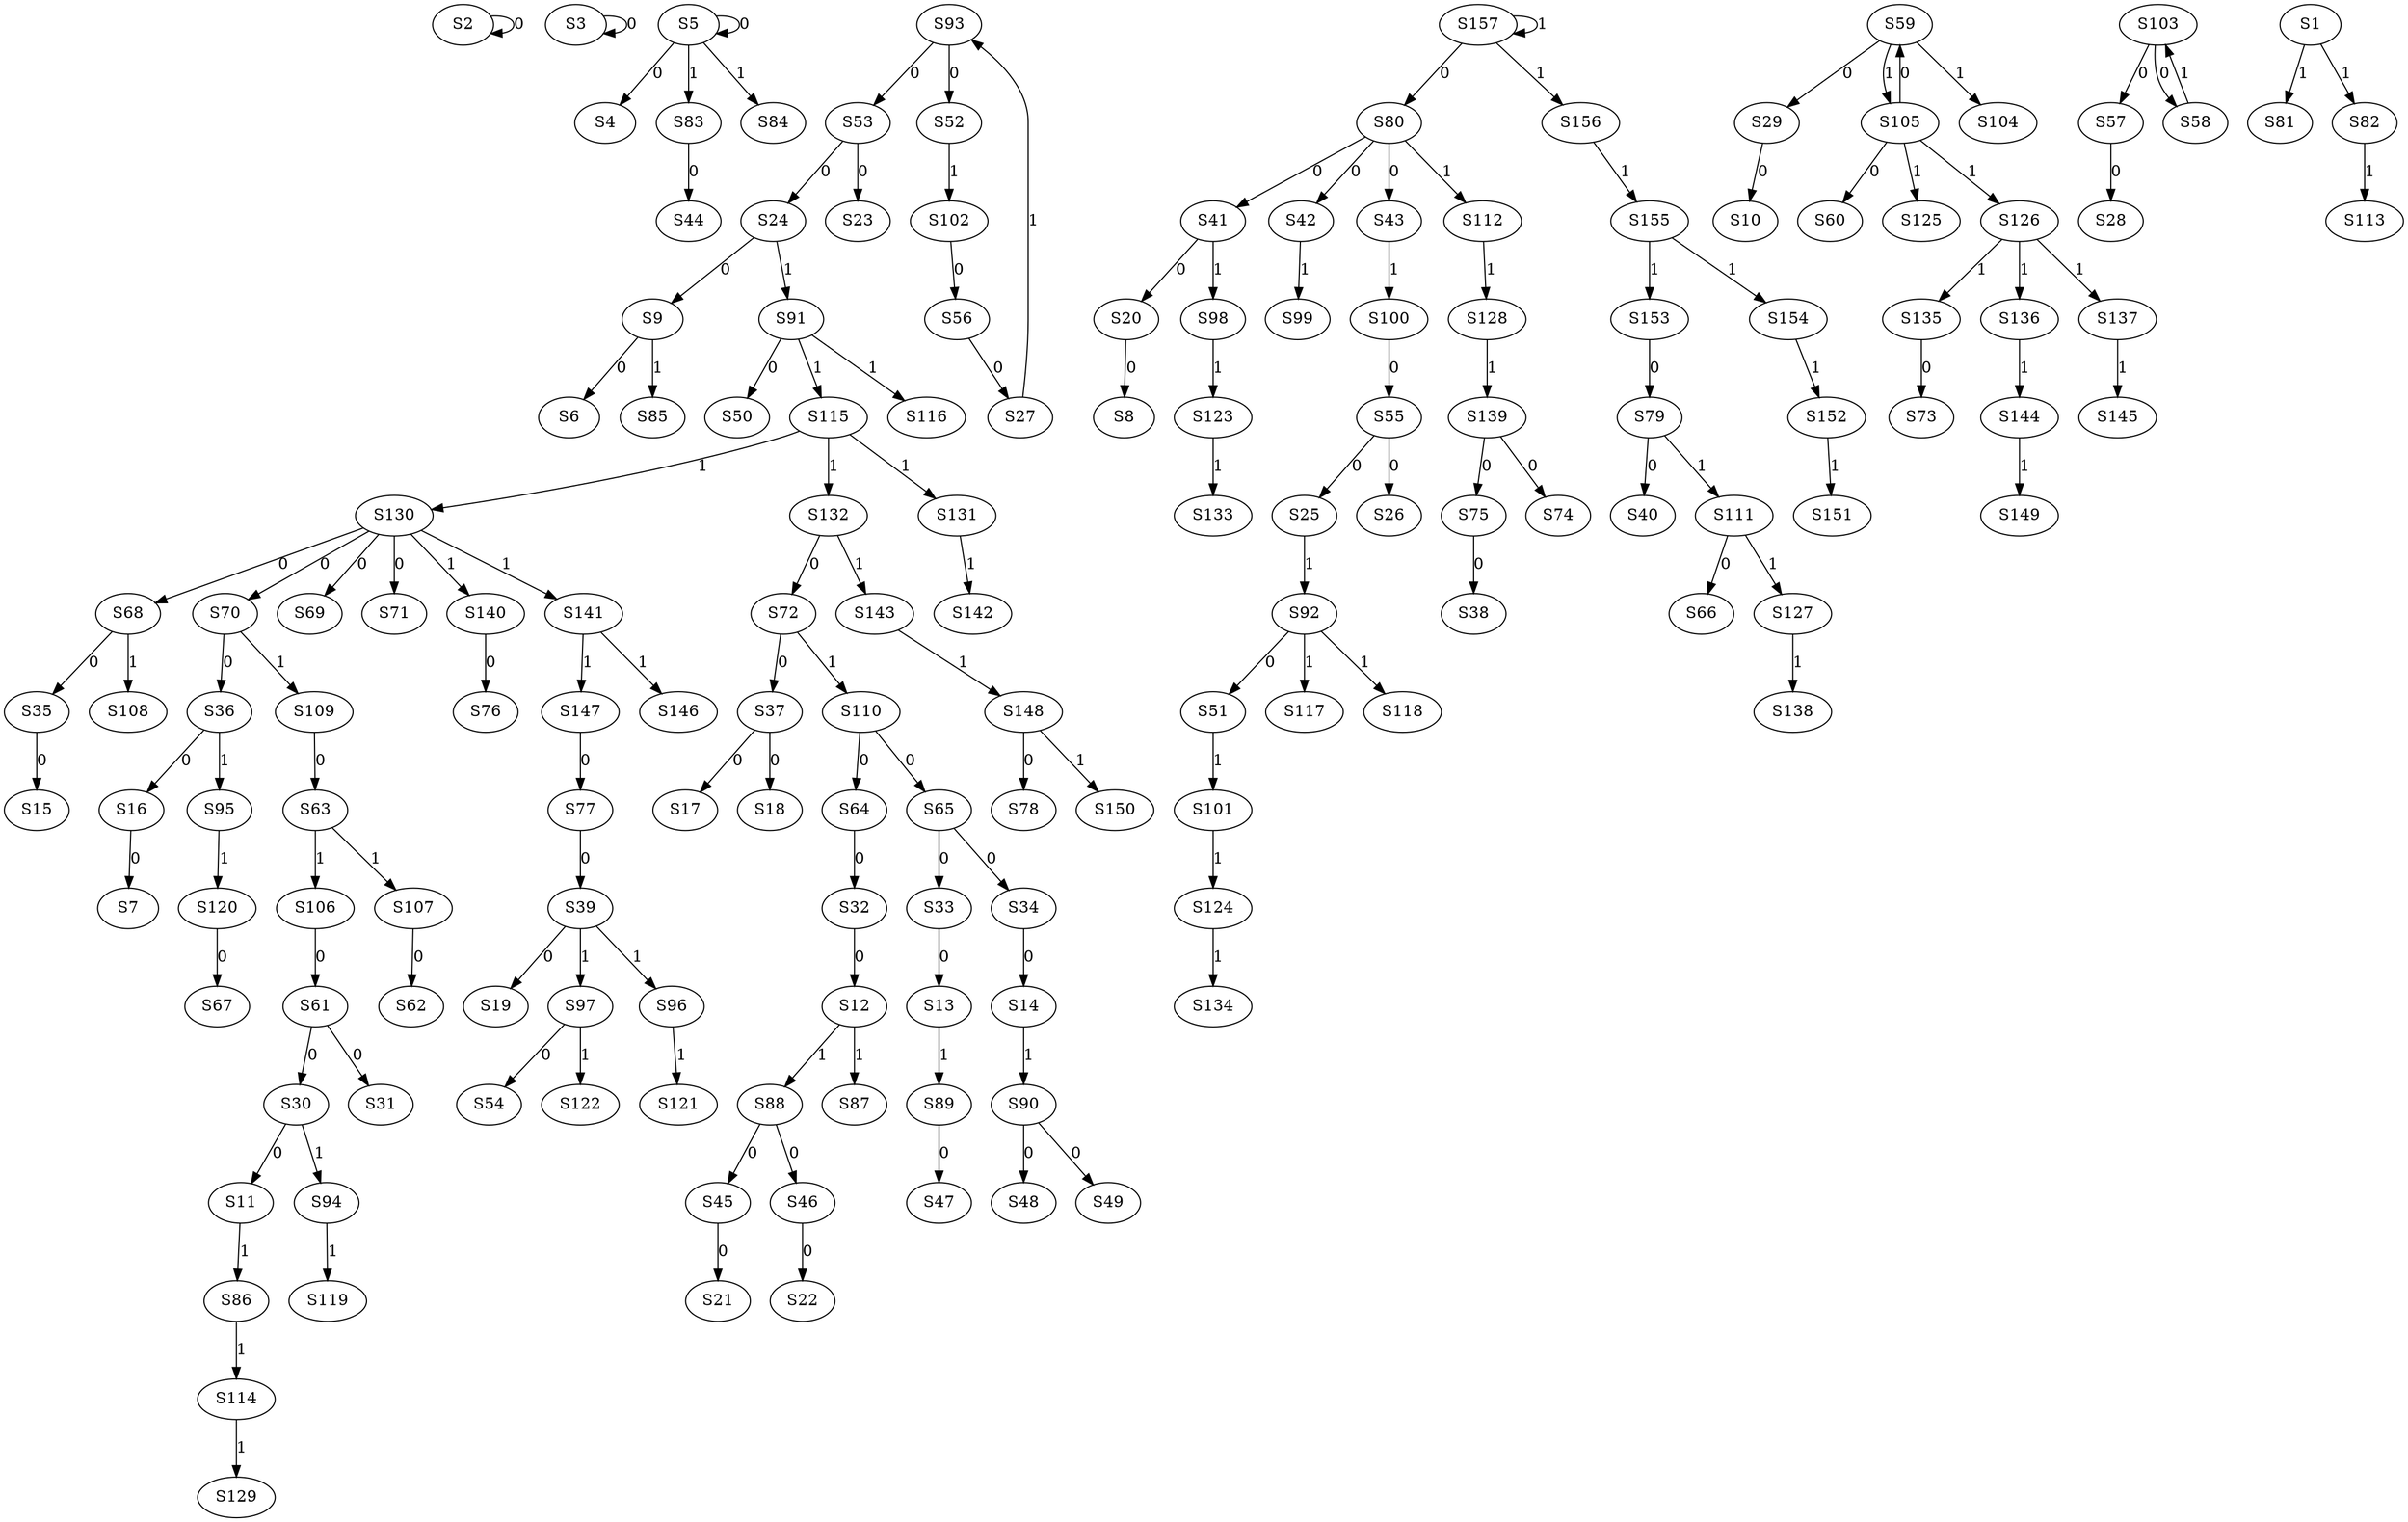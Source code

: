 strict digraph {
	S2 -> S2 [ label = 0 ];
	S3 -> S3 [ label = 0 ];
	S5 -> S4 [ label = 0 ];
	S5 -> S5 [ label = 0 ];
	S9 -> S6 [ label = 0 ];
	S16 -> S7 [ label = 0 ];
	S20 -> S8 [ label = 0 ];
	S24 -> S9 [ label = 0 ];
	S29 -> S10 [ label = 0 ];
	S30 -> S11 [ label = 0 ];
	S32 -> S12 [ label = 0 ];
	S33 -> S13 [ label = 0 ];
	S34 -> S14 [ label = 0 ];
	S35 -> S15 [ label = 0 ];
	S36 -> S16 [ label = 0 ];
	S37 -> S17 [ label = 0 ];
	S37 -> S18 [ label = 0 ];
	S39 -> S19 [ label = 0 ];
	S41 -> S20 [ label = 0 ];
	S45 -> S21 [ label = 0 ];
	S46 -> S22 [ label = 0 ];
	S53 -> S23 [ label = 0 ];
	S53 -> S24 [ label = 0 ];
	S55 -> S25 [ label = 0 ];
	S55 -> S26 [ label = 0 ];
	S56 -> S27 [ label = 0 ];
	S57 -> S28 [ label = 0 ];
	S59 -> S29 [ label = 0 ];
	S61 -> S30 [ label = 0 ];
	S61 -> S31 [ label = 0 ];
	S64 -> S32 [ label = 0 ];
	S65 -> S33 [ label = 0 ];
	S65 -> S34 [ label = 0 ];
	S68 -> S35 [ label = 0 ];
	S70 -> S36 [ label = 0 ];
	S72 -> S37 [ label = 0 ];
	S75 -> S38 [ label = 0 ];
	S77 -> S39 [ label = 0 ];
	S79 -> S40 [ label = 0 ];
	S80 -> S41 [ label = 0 ];
	S80 -> S42 [ label = 0 ];
	S80 -> S43 [ label = 0 ];
	S83 -> S44 [ label = 0 ];
	S88 -> S45 [ label = 0 ];
	S88 -> S46 [ label = 0 ];
	S89 -> S47 [ label = 0 ];
	S90 -> S48 [ label = 0 ];
	S90 -> S49 [ label = 0 ];
	S91 -> S50 [ label = 0 ];
	S92 -> S51 [ label = 0 ];
	S93 -> S52 [ label = 0 ];
	S93 -> S53 [ label = 0 ];
	S97 -> S54 [ label = 0 ];
	S100 -> S55 [ label = 0 ];
	S102 -> S56 [ label = 0 ];
	S103 -> S57 [ label = 0 ];
	S103 -> S58 [ label = 0 ];
	S105 -> S59 [ label = 0 ];
	S105 -> S60 [ label = 0 ];
	S106 -> S61 [ label = 0 ];
	S107 -> S62 [ label = 0 ];
	S109 -> S63 [ label = 0 ];
	S110 -> S64 [ label = 0 ];
	S110 -> S65 [ label = 0 ];
	S111 -> S66 [ label = 0 ];
	S120 -> S67 [ label = 0 ];
	S130 -> S68 [ label = 0 ];
	S130 -> S69 [ label = 0 ];
	S130 -> S70 [ label = 0 ];
	S130 -> S71 [ label = 0 ];
	S132 -> S72 [ label = 0 ];
	S135 -> S73 [ label = 0 ];
	S139 -> S74 [ label = 0 ];
	S139 -> S75 [ label = 0 ];
	S140 -> S76 [ label = 0 ];
	S147 -> S77 [ label = 0 ];
	S148 -> S78 [ label = 0 ];
	S153 -> S79 [ label = 0 ];
	S157 -> S80 [ label = 0 ];
	S1 -> S81 [ label = 1 ];
	S1 -> S82 [ label = 1 ];
	S5 -> S83 [ label = 1 ];
	S5 -> S84 [ label = 1 ];
	S9 -> S85 [ label = 1 ];
	S11 -> S86 [ label = 1 ];
	S12 -> S87 [ label = 1 ];
	S12 -> S88 [ label = 1 ];
	S13 -> S89 [ label = 1 ];
	S14 -> S90 [ label = 1 ];
	S24 -> S91 [ label = 1 ];
	S25 -> S92 [ label = 1 ];
	S27 -> S93 [ label = 1 ];
	S30 -> S94 [ label = 1 ];
	S36 -> S95 [ label = 1 ];
	S39 -> S96 [ label = 1 ];
	S39 -> S97 [ label = 1 ];
	S41 -> S98 [ label = 1 ];
	S42 -> S99 [ label = 1 ];
	S43 -> S100 [ label = 1 ];
	S51 -> S101 [ label = 1 ];
	S52 -> S102 [ label = 1 ];
	S58 -> S103 [ label = 1 ];
	S59 -> S104 [ label = 1 ];
	S59 -> S105 [ label = 1 ];
	S63 -> S106 [ label = 1 ];
	S63 -> S107 [ label = 1 ];
	S68 -> S108 [ label = 1 ];
	S70 -> S109 [ label = 1 ];
	S72 -> S110 [ label = 1 ];
	S79 -> S111 [ label = 1 ];
	S80 -> S112 [ label = 1 ];
	S82 -> S113 [ label = 1 ];
	S86 -> S114 [ label = 1 ];
	S91 -> S115 [ label = 1 ];
	S91 -> S116 [ label = 1 ];
	S92 -> S117 [ label = 1 ];
	S92 -> S118 [ label = 1 ];
	S94 -> S119 [ label = 1 ];
	S95 -> S120 [ label = 1 ];
	S96 -> S121 [ label = 1 ];
	S97 -> S122 [ label = 1 ];
	S98 -> S123 [ label = 1 ];
	S101 -> S124 [ label = 1 ];
	S105 -> S125 [ label = 1 ];
	S105 -> S126 [ label = 1 ];
	S111 -> S127 [ label = 1 ];
	S112 -> S128 [ label = 1 ];
	S114 -> S129 [ label = 1 ];
	S115 -> S130 [ label = 1 ];
	S115 -> S131 [ label = 1 ];
	S115 -> S132 [ label = 1 ];
	S123 -> S133 [ label = 1 ];
	S124 -> S134 [ label = 1 ];
	S126 -> S135 [ label = 1 ];
	S126 -> S136 [ label = 1 ];
	S126 -> S137 [ label = 1 ];
	S127 -> S138 [ label = 1 ];
	S128 -> S139 [ label = 1 ];
	S130 -> S140 [ label = 1 ];
	S130 -> S141 [ label = 1 ];
	S131 -> S142 [ label = 1 ];
	S132 -> S143 [ label = 1 ];
	S136 -> S144 [ label = 1 ];
	S137 -> S145 [ label = 1 ];
	S141 -> S146 [ label = 1 ];
	S141 -> S147 [ label = 1 ];
	S143 -> S148 [ label = 1 ];
	S144 -> S149 [ label = 1 ];
	S148 -> S150 [ label = 1 ];
	S152 -> S151 [ label = 1 ];
	S154 -> S152 [ label = 1 ];
	S155 -> S153 [ label = 1 ];
	S155 -> S154 [ label = 1 ];
	S156 -> S155 [ label = 1 ];
	S157 -> S156 [ label = 1 ];
	S157 -> S157 [ label = 1 ];
}